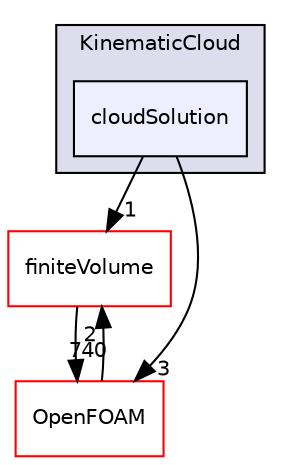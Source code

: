 digraph "src/lagrangian/intermediate/clouds/Templates/KinematicCloud/cloudSolution" {
  bgcolor=transparent;
  compound=true
  node [ fontsize="10", fontname="Helvetica"];
  edge [ labelfontsize="10", labelfontname="Helvetica"];
  subgraph clusterdir_f2c567e1bc38681b9a77ebee52460481 {
    graph [ bgcolor="#ddddee", pencolor="black", label="KinematicCloud" fontname="Helvetica", fontsize="10", URL="dir_f2c567e1bc38681b9a77ebee52460481.html"]
  dir_43221dd6665467fd5246afe8bf81c814 [shape=box, label="cloudSolution", style="filled", fillcolor="#eeeeff", pencolor="black", URL="dir_43221dd6665467fd5246afe8bf81c814.html"];
  }
  dir_9bd15774b555cf7259a6fa18f99fe99b [shape=box label="finiteVolume" color="red" URL="dir_9bd15774b555cf7259a6fa18f99fe99b.html"];
  dir_c5473ff19b20e6ec4dfe5c310b3778a8 [shape=box label="OpenFOAM" color="red" URL="dir_c5473ff19b20e6ec4dfe5c310b3778a8.html"];
  dir_9bd15774b555cf7259a6fa18f99fe99b->dir_c5473ff19b20e6ec4dfe5c310b3778a8 [headlabel="740", labeldistance=1.5 headhref="dir_000892_001950.html"];
  dir_43221dd6665467fd5246afe8bf81c814->dir_9bd15774b555cf7259a6fa18f99fe99b [headlabel="1", labeldistance=1.5 headhref="dir_001500_000892.html"];
  dir_43221dd6665467fd5246afe8bf81c814->dir_c5473ff19b20e6ec4dfe5c310b3778a8 [headlabel="3", labeldistance=1.5 headhref="dir_001500_001950.html"];
  dir_c5473ff19b20e6ec4dfe5c310b3778a8->dir_9bd15774b555cf7259a6fa18f99fe99b [headlabel="2", labeldistance=1.5 headhref="dir_001950_000892.html"];
}
